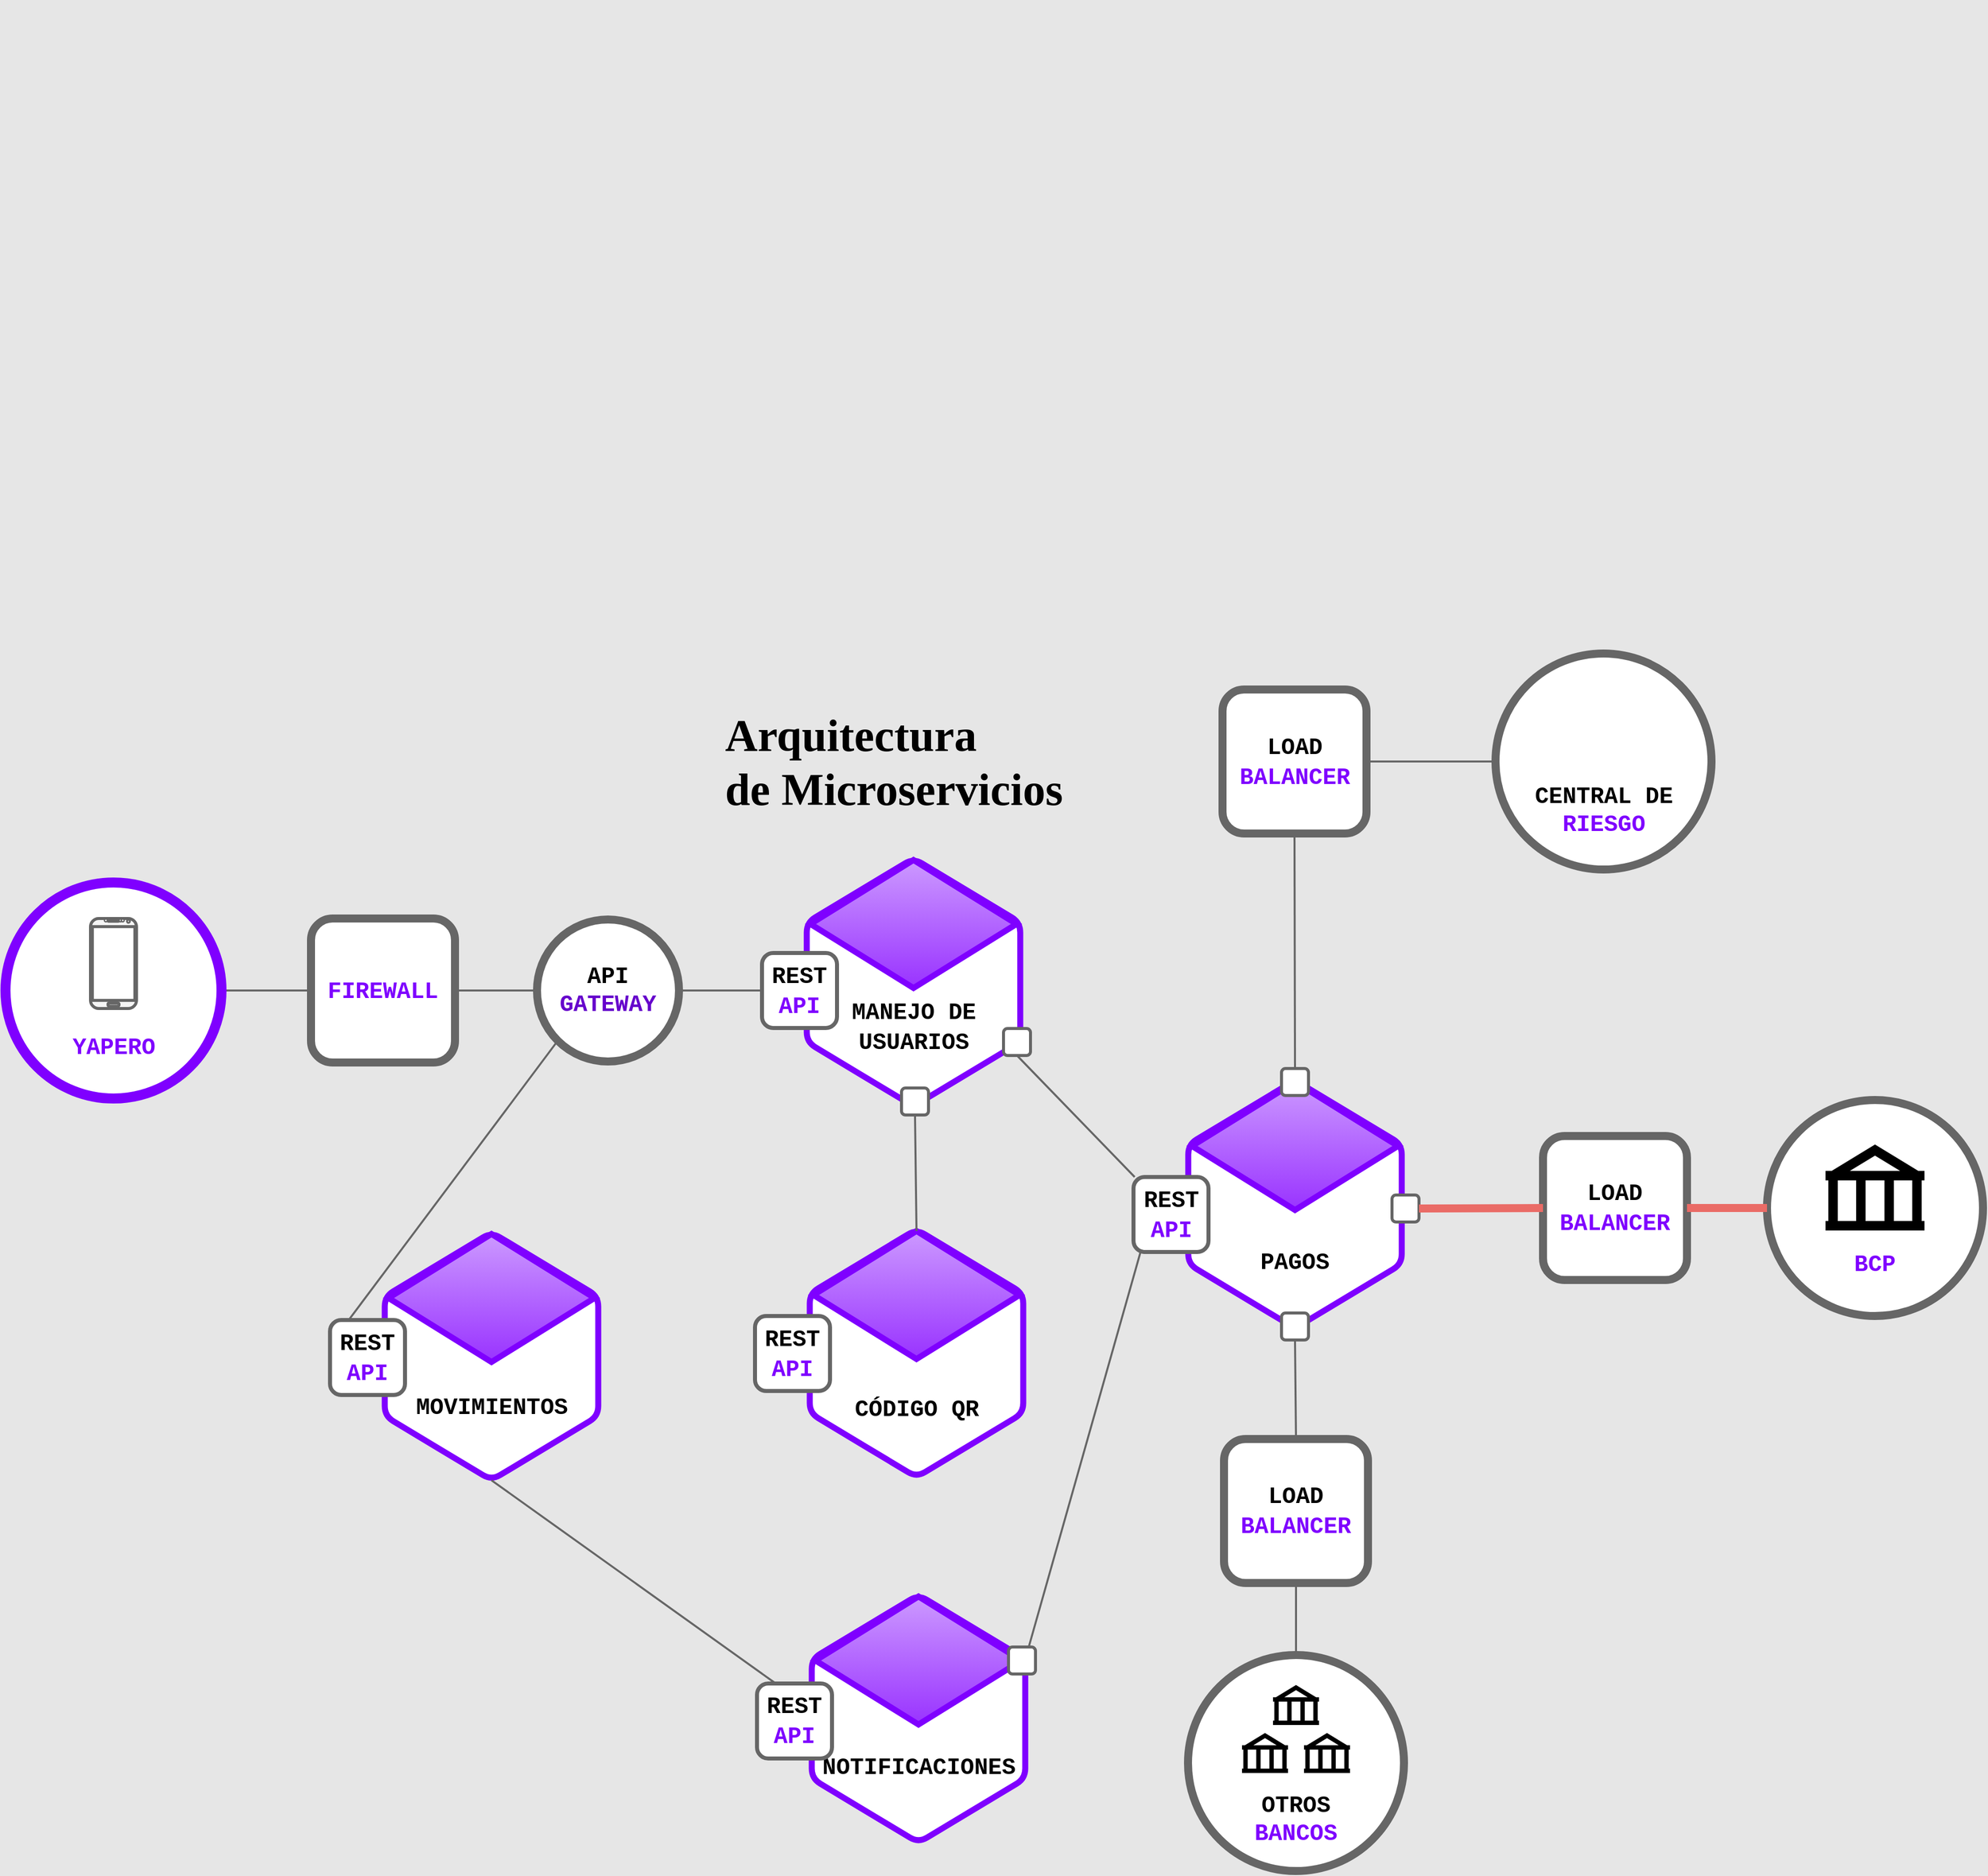 <mxfile version="10.6.5" type="device"><diagram id="Nj3CNMMHIcebj8UWDayU" name="Page-1"><mxGraphModel dx="6321" dy="3264" grid="0" gridSize="21" guides="1" tooltips="1" connect="1" arrows="1" fold="1" page="1" pageScale="1" pageWidth="1169" pageHeight="827" background="#E6E6E6" math="0" shadow="0"><root><mxCell id="0"/><mxCell id="1" parent="0"/><mxCell id="wJ2D3BiMwHx1_PjW4v0t-13" value="" style="group" parent="1" vertex="1" connectable="0"><mxGeometry x="-1428" y="-684.5" width="248" height="273" as="geometry"/></mxCell><mxCell id="wJ2D3BiMwHx1_PjW4v0t-14" value="" style="group" parent="wJ2D3BiMwHx1_PjW4v0t-13" vertex="1" connectable="0"><mxGeometry width="248" height="273" as="geometry"/></mxCell><mxCell id="wJ2D3BiMwHx1_PjW4v0t-46" value="&lt;div&gt;API&lt;/div&gt;&lt;div&gt;&lt;font color=&quot;#6600CC&quot;&gt;GATEWAY&lt;/font&gt;&lt;br&gt;&lt;/div&gt;" style="ellipse;whiteSpace=wrap;html=1;aspect=fixed;rounded=0;strokeWidth=8;fillColor=#FFFFFF;gradientColor=none;strokeColor=#666666;fontSize=23;fontFamily=Courier New;fontStyle=1" parent="1" vertex="1"><mxGeometry x="-1056" y="234.5" width="142" height="142" as="geometry"/></mxCell><mxCell id="wJ2D3BiMwHx1_PjW4v0t-47" value="&lt;div style=&quot;font-size: 23px&quot;&gt;&lt;b&gt;&lt;font style=&quot;font-size: 23px&quot; face=&quot;Courier New&quot;&gt;&lt;font color=&quot;#7F00FF&quot;&gt;FIREWALL&lt;/font&gt;&lt;br&gt;&lt;/font&gt;&lt;/b&gt;&lt;/div&gt;" style="whiteSpace=wrap;html=1;aspect=fixed;strokeColor=#666666;strokeWidth=8;fillColor=#ffffff;rounded=1;" parent="1" vertex="1"><mxGeometry x="-1282" y="233.5" width="144" height="144" as="geometry"/></mxCell><mxCell id="wJ2D3BiMwHx1_PjW4v0t-48" value="" style="endArrow=none;html=1;fontColor=#666666;strokeWidth=2;strokeColor=#666666;entryX=0;entryY=0.5;entryDx=0;entryDy=0;exitX=1;exitY=0.5;exitDx=0;exitDy=0;" parent="1" source="wJ2D3BiMwHx1_PjW4v0t-50" target="wJ2D3BiMwHx1_PjW4v0t-47" edge="1"><mxGeometry width="50" height="50" relative="1" as="geometry"><mxPoint x="-1119.81" y="323.643" as="sourcePoint"/><mxPoint x="-1030.286" y="323.643" as="targetPoint"/></mxGeometry></mxCell><mxCell id="wJ2D3BiMwHx1_PjW4v0t-49" value="" style="group" parent="1" vertex="1" connectable="0"><mxGeometry x="-1587.5" y="197.5" width="216" height="216" as="geometry"/></mxCell><mxCell id="wJ2D3BiMwHx1_PjW4v0t-50" value="" style="ellipse;whiteSpace=wrap;html=1;aspect=fixed;strokeWidth=10;fillColor=#ffffff;strokeColor=#7F00FF;" parent="wJ2D3BiMwHx1_PjW4v0t-49" vertex="1"><mxGeometry width="216" height="216" as="geometry"/></mxCell><mxCell id="wJ2D3BiMwHx1_PjW4v0t-51" value="" style="verticalLabelPosition=bottom;verticalAlign=top;html=1;shadow=0;dashed=0;strokeWidth=3;shape=mxgraph.android.phone2;fillColor=#f5f5f5;strokeColor=#666666;fontColor=#333333;" parent="wJ2D3BiMwHx1_PjW4v0t-49" vertex="1"><mxGeometry x="85" y="36" width="46" height="90" as="geometry"/></mxCell><mxCell id="wJ2D3BiMwHx1_PjW4v0t-52" value="&lt;font size=&quot;1&quot; face=&quot;Courier New&quot; color=&quot;#7F00FF&quot;&gt;&lt;b&gt;&lt;font style=&quot;font-size: 23px&quot;&gt;YAPERO&lt;/font&gt;&lt;/b&gt;&lt;/font&gt;" style="text;html=1;strokeColor=none;fillColor=none;align=center;verticalAlign=middle;whiteSpace=wrap;rounded=0;" parent="wJ2D3BiMwHx1_PjW4v0t-49" vertex="1"><mxGeometry x="52" y="144" width="112" height="43" as="geometry"/></mxCell><mxCell id="wJ2D3BiMwHx1_PjW4v0t-54" value="" style="endArrow=none;html=1;fontColor=#666666;strokeWidth=2;strokeColor=#666666;entryX=0;entryY=0.5;entryDx=0;entryDy=0;exitX=1;exitY=0.5;exitDx=0;exitDy=0;" parent="1" source="wJ2D3BiMwHx1_PjW4v0t-47" target="wJ2D3BiMwHx1_PjW4v0t-46" edge="1"><mxGeometry width="50" height="50" relative="1" as="geometry"><mxPoint x="-1022.529" y="460.324" as="sourcePoint"/><mxPoint x="-933.118" y="460.324" as="targetPoint"/></mxGeometry></mxCell><mxCell id="wJ2D3BiMwHx1_PjW4v0t-55" value="" style="endArrow=none;html=1;fontColor=#666666;strokeWidth=2;strokeColor=#666666;entryX=0;entryY=0.5;entryDx=0;entryDy=0;exitX=1;exitY=0.5;exitDx=0;exitDy=0;" parent="1" source="wJ2D3BiMwHx1_PjW4v0t-46" target="wJ2D3BiMwHx1_PjW4v0t-45" edge="1"><mxGeometry width="50" height="50" relative="1" as="geometry"><mxPoint x="-914.912" y="462.324" as="sourcePoint"/><mxPoint x="-1016" y="302.667" as="targetPoint"/></mxGeometry></mxCell><mxCell id="wJ2D3BiMwHx1_PjW4v0t-62" value="" style="group" parent="1" vertex="1" connectable="0"><mxGeometry x="-1314.5" y="-147" width="285.5" height="268.0" as="geometry"/></mxCell><mxCell id="wJ2D3BiMwHx1_PjW4v0t-63" value="" style="group" parent="wJ2D3BiMwHx1_PjW4v0t-62" vertex="1" connectable="0"><mxGeometry width="285.5" height="268.0" as="geometry"/></mxCell><mxCell id="wJ2D3BiMwHx1_PjW4v0t-68" value="" style="group" parent="1" vertex="1" connectable="0"><mxGeometry x="-831" y="136" width="275.5" height="294" as="geometry"/></mxCell><mxCell id="wJ2D3BiMwHx1_PjW4v0t-27" value="" style="shape=hexagon;perimeter=hexagonPerimeter2;whiteSpace=wrap;html=1;strokeWidth=6;fillColor=#ffffff;strokeColor=#7F00FF;size=0.259;rotation=-90;rounded=1;" parent="wJ2D3BiMwHx1_PjW4v0t-68" vertex="1"><mxGeometry x="27.5" y="54.508" width="248.0" height="213.492" as="geometry"/></mxCell><mxCell id="wJ2D3BiMwHx1_PjW4v0t-28" value="" style="shape=hexagon;perimeter=hexagonPerimeter2;whiteSpace=wrap;html=1;strokeWidth=6;fillColor=#9933FF;strokeColor=#7F00FF;size=0.5;rotation=-90;rounded=0;gradientColor=#CC99FF;gradientDirection=east;" parent="wJ2D3BiMwHx1_PjW4v0t-68" vertex="1"><mxGeometry x="87.5" width="128" height="206" as="geometry"/></mxCell><mxCell id="wJ2D3BiMwHx1_PjW4v0t-30" value="&lt;font style=&quot;font-size: 23px&quot;&gt;&lt;b style=&quot;font-size: 23px&quot;&gt;&lt;font style=&quot;font-size: 23px&quot; face=&quot;Courier New&quot;&gt;MANEJO DE USUARIOS&lt;br&gt;&lt;/font&gt;&lt;/b&gt;&lt;/font&gt;" style="text;html=1;strokeColor=none;fillColor=none;align=center;verticalAlign=middle;whiteSpace=wrap;rounded=0;spacing=0;fontSize=23;" parent="wJ2D3BiMwHx1_PjW4v0t-68" vertex="1"><mxGeometry x="80.5" y="176" width="142" height="60" as="geometry"/></mxCell><mxCell id="wJ2D3BiMwHx1_PjW4v0t-32" value="" style="shape=image;html=1;verticalAlign=top;verticalLabelPosition=bottom;labelBackgroundColor=#ffffff;imageAspect=0;aspect=fixed;image=https://cdn2.iconfinder.com/data/icons/ios-7-icons/50/user_male2-128.png;rounded=1;strokeColor=#666666;strokeWidth=3;fillColor=none;" parent="wJ2D3BiMwHx1_PjW4v0t-68" vertex="1"><mxGeometry x="114.5" y="66" width="74" height="74" as="geometry"/></mxCell><mxCell id="wJ2D3BiMwHx1_PjW4v0t-45" value="&lt;div style=&quot;font-size: 23px&quot;&gt;&lt;b&gt;&lt;font style=&quot;font-size: 23px&quot; face=&quot;Courier New&quot;&gt;REST&lt;/font&gt;&lt;/b&gt;&lt;/div&gt;&lt;div style=&quot;font-size: 23px&quot;&gt;&lt;b&gt;&lt;font style=&quot;font-size: 23px&quot; face=&quot;Courier New&quot;&gt;&lt;font color=&quot;#7F00FF&quot;&gt;API&lt;/font&gt;&lt;br&gt;&lt;/font&gt;&lt;/b&gt;&lt;/div&gt;" style="whiteSpace=wrap;html=1;aspect=fixed;strokeColor=#666666;strokeWidth=4;fillColor=#ffffff;rounded=1;" parent="wJ2D3BiMwHx1_PjW4v0t-68" vertex="1"><mxGeometry y="132" width="75" height="75" as="geometry"/></mxCell><mxCell id="wJ2D3BiMwHx1_PjW4v0t-75" value="" style="whiteSpace=wrap;html=1;aspect=fixed;strokeColor=#666666;strokeWidth=3;fillColor=#ffffff;rounded=1;" parent="wJ2D3BiMwHx1_PjW4v0t-68" vertex="1"><mxGeometry x="139.5" y="267" width="27" height="27" as="geometry"/></mxCell><mxCell id="wJ2D3BiMwHx1_PjW4v0t-78" value="" style="whiteSpace=wrap;html=1;aspect=fixed;strokeColor=#666666;strokeWidth=3;fillColor=#ffffff;rounded=1;" parent="wJ2D3BiMwHx1_PjW4v0t-68" vertex="1"><mxGeometry x="241.5" y="207.5" width="27" height="27" as="geometry"/></mxCell><mxCell id="wJ2D3BiMwHx1_PjW4v0t-69" value="" style="group" parent="1" vertex="1" connectable="0"><mxGeometry x="-459.5" y="358" width="285.5" height="268.0" as="geometry"/></mxCell><mxCell id="wJ2D3BiMwHx1_PjW4v0t-15" value="" style="shape=hexagon;perimeter=hexagonPerimeter2;whiteSpace=wrap;html=1;strokeWidth=6;fillColor=#ffffff;strokeColor=#7F00FF;size=0.259;rotation=-90;rounded=1;" parent="wJ2D3BiMwHx1_PjW4v0t-69" vertex="1"><mxGeometry x="37.5" y="54.508" width="248.0" height="213.492" as="geometry"/></mxCell><mxCell id="wJ2D3BiMwHx1_PjW4v0t-16" value="" style="shape=hexagon;perimeter=hexagonPerimeter2;whiteSpace=wrap;html=1;strokeWidth=6;fillColor=#9933FF;strokeColor=#7F00FF;size=0.5;rotation=-90;rounded=0;gradientColor=#CC99FF;gradientDirection=east;" parent="wJ2D3BiMwHx1_PjW4v0t-69" vertex="1"><mxGeometry x="97.5" width="128" height="206" as="geometry"/></mxCell><mxCell id="wJ2D3BiMwHx1_PjW4v0t-18" value="&lt;font style=&quot;font-size: 23px&quot;&gt;&lt;b style=&quot;font-size: 23px&quot;&gt;&lt;font style=&quot;font-size: 23px&quot; face=&quot;Courier New&quot;&gt;PAGOS&lt;/font&gt;&lt;/b&gt;&lt;/font&gt;" style="text;html=1;strokeColor=none;fillColor=none;align=center;verticalAlign=middle;whiteSpace=wrap;rounded=0;spacing=0;fontSize=23;" parent="wJ2D3BiMwHx1_PjW4v0t-69" vertex="1"><mxGeometry x="90.5" y="206" width="142" height="25" as="geometry"/></mxCell><mxCell id="wJ2D3BiMwHx1_PjW4v0t-31" value="" style="shape=image;html=1;verticalAlign=top;verticalLabelPosition=bottom;labelBackgroundColor=#ffffff;imageAspect=0;aspect=fixed;image=https://cdn3.iconfinder.com/data/icons/google-material-design-icons/48/ic_payment_48px-128.png;rounded=1;dashed=1;strokeColor=#666666;strokeWidth=3;fillColor=none;" parent="wJ2D3BiMwHx1_PjW4v0t-69" vertex="1"><mxGeometry x="121.5" y="68" width="80" height="80" as="geometry"/></mxCell><mxCell id="wJ2D3BiMwHx1_PjW4v0t-56" value="&lt;div style=&quot;font-size: 23px&quot;&gt;&lt;b&gt;&lt;font style=&quot;font-size: 23px&quot; face=&quot;Courier New&quot;&gt;REST&lt;/font&gt;&lt;/b&gt;&lt;/div&gt;&lt;div style=&quot;font-size: 23px&quot;&gt;&lt;b&gt;&lt;font style=&quot;font-size: 23px&quot; face=&quot;Courier New&quot;&gt;&lt;font color=&quot;#7F00FF&quot;&gt;API&lt;/font&gt;&lt;br&gt;&lt;/font&gt;&lt;/b&gt;&lt;/div&gt;" style="whiteSpace=wrap;html=1;aspect=fixed;strokeColor=#666666;strokeWidth=4;fillColor=#ffffff;rounded=1;" parent="wJ2D3BiMwHx1_PjW4v0t-69" vertex="1"><mxGeometry y="134" width="75" height="75" as="geometry"/></mxCell><mxCell id="k_uojnTbDPpymaAJYwWn-31" value="" style="whiteSpace=wrap;html=1;aspect=fixed;strokeColor=#666666;strokeWidth=3;fillColor=#ffffff;rounded=1;" vertex="1" parent="wJ2D3BiMwHx1_PjW4v0t-69"><mxGeometry x="148" y="25.5" width="27" height="27" as="geometry"/></mxCell><mxCell id="k_uojnTbDPpymaAJYwWn-33" value="" style="whiteSpace=wrap;html=1;aspect=fixed;strokeColor=#666666;strokeWidth=3;fillColor=#ffffff;rounded=1;" vertex="1" parent="wJ2D3BiMwHx1_PjW4v0t-69"><mxGeometry x="258.5" y="152" width="27" height="27" as="geometry"/></mxCell><mxCell id="wJ2D3BiMwHx1_PjW4v0t-70" value="" style="group" parent="1" vertex="1" connectable="0"><mxGeometry x="-836" y="507" width="285.5" height="268.0" as="geometry"/></mxCell><mxCell id="wJ2D3BiMwHx1_PjW4v0t-9" value="" style="shape=hexagon;perimeter=hexagonPerimeter2;whiteSpace=wrap;html=1;strokeWidth=6;fillColor=#ffffff;strokeColor=#7F00FF;size=0.259;rotation=-90;rounded=1;" parent="wJ2D3BiMwHx1_PjW4v0t-70" vertex="1"><mxGeometry x="35.5" y="54.508" width="248.0" height="213.492" as="geometry"/></mxCell><mxCell id="wJ2D3BiMwHx1_PjW4v0t-10" value="" style="shape=hexagon;perimeter=hexagonPerimeter2;whiteSpace=wrap;html=1;strokeWidth=6;fillColor=#9933FF;strokeColor=#7F00FF;size=0.5;rotation=-90;rounded=0;gradientColor=#CC99FF;gradientDirection=east;" parent="wJ2D3BiMwHx1_PjW4v0t-70" vertex="1"><mxGeometry x="95.5" width="128" height="206" as="geometry"/></mxCell><mxCell id="wJ2D3BiMwHx1_PjW4v0t-12" value="&lt;font style=&quot;font-size: 23px&quot;&gt;&lt;b style=&quot;font-size: 23px&quot;&gt;&lt;font style=&quot;font-size: 23px&quot; face=&quot;Courier New&quot;&gt;CÓDIGO QR&lt;br&gt;&lt;/font&gt;&lt;/b&gt;&lt;/font&gt;" style="text;html=1;strokeColor=none;fillColor=none;align=center;verticalAlign=middle;whiteSpace=wrap;rounded=0;spacing=0;fontSize=23;" parent="wJ2D3BiMwHx1_PjW4v0t-70" vertex="1"><mxGeometry x="88.5" y="203.5" width="142" height="26" as="geometry"/></mxCell><mxCell id="wJ2D3BiMwHx1_PjW4v0t-34" value="" style="shape=image;html=1;verticalAlign=top;verticalLabelPosition=bottom;labelBackgroundColor=#ffffff;imageAspect=0;aspect=fixed;image=https://cdn1.iconfinder.com/data/icons/ios-11-glyphs/30/qr_code-128.png;rounded=1;strokeColor=#666666;strokeWidth=3;fillColor=none;" parent="wJ2D3BiMwHx1_PjW4v0t-70" vertex="1"><mxGeometry x="125" y="66.5" width="73" height="73" as="geometry"/></mxCell><mxCell id="wJ2D3BiMwHx1_PjW4v0t-61" value="&lt;div style=&quot;font-size: 23px&quot;&gt;&lt;b&gt;&lt;font style=&quot;font-size: 23px&quot; face=&quot;Courier New&quot;&gt;REST&lt;/font&gt;&lt;/b&gt;&lt;/div&gt;&lt;div style=&quot;font-size: 23px&quot;&gt;&lt;b&gt;&lt;font style=&quot;font-size: 23px&quot; face=&quot;Courier New&quot;&gt;&lt;font color=&quot;#7F00FF&quot;&gt;API&lt;/font&gt;&lt;br&gt;&lt;/font&gt;&lt;/b&gt;&lt;/div&gt;" style="whiteSpace=wrap;html=1;aspect=fixed;strokeColor=#666666;strokeWidth=4;fillColor=#ffffff;rounded=1;" parent="wJ2D3BiMwHx1_PjW4v0t-70" vertex="1"><mxGeometry x="-2" y="124" width="75" height="75" as="geometry"/></mxCell><mxCell id="wJ2D3BiMwHx1_PjW4v0t-71" value="" style="group" parent="1" vertex="1" connectable="0"><mxGeometry x="-1263" y="510" width="285.5" height="268.0" as="geometry"/></mxCell><mxCell id="wJ2D3BiMwHx1_PjW4v0t-21" value="" style="shape=hexagon;perimeter=hexagonPerimeter2;whiteSpace=wrap;html=1;strokeWidth=6;fillColor=#ffffff;strokeColor=#7F00FF;size=0.259;rotation=-90;rounded=1;" parent="wJ2D3BiMwHx1_PjW4v0t-71" vertex="1"><mxGeometry x="37.5" y="54.508" width="248.0" height="213.492" as="geometry"/></mxCell><mxCell id="wJ2D3BiMwHx1_PjW4v0t-22" value="" style="shape=hexagon;perimeter=hexagonPerimeter2;whiteSpace=wrap;html=1;strokeWidth=6;fillColor=#9933FF;strokeColor=#7F00FF;size=0.5;rotation=-90;rounded=0;gradientColor=#CC99FF;gradientDirection=east;" parent="wJ2D3BiMwHx1_PjW4v0t-71" vertex="1"><mxGeometry x="97.5" width="128" height="206" as="geometry"/></mxCell><mxCell id="wJ2D3BiMwHx1_PjW4v0t-24" value="&lt;font style=&quot;font-size: 23px&quot;&gt;&lt;b style=&quot;font-size: 23px&quot;&gt;&lt;font style=&quot;font-size: 23px&quot; face=&quot;Courier New&quot;&gt;MOVIMIENTOS&lt;/font&gt;&lt;/b&gt;&lt;/font&gt;" style="text;html=1;strokeColor=none;fillColor=none;align=center;verticalAlign=middle;whiteSpace=wrap;rounded=0;spacing=0;fontSize=23;" parent="wJ2D3BiMwHx1_PjW4v0t-71" vertex="1"><mxGeometry x="90.5" y="182" width="142" height="60" as="geometry"/></mxCell><mxCell id="wJ2D3BiMwHx1_PjW4v0t-33" value="" style="shape=image;html=1;verticalAlign=top;verticalLabelPosition=bottom;labelBackgroundColor=#ffffff;imageAspect=0;aspect=fixed;image=https://cdn0.iconfinder.com/data/icons/feather/96/paper-128.png;rounded=1;strokeColor=#7F00FF;strokeWidth=3;fillColor=none;" parent="wJ2D3BiMwHx1_PjW4v0t-71" vertex="1"><mxGeometry x="129.5" y="71" width="64" height="64" as="geometry"/></mxCell><mxCell id="wJ2D3BiMwHx1_PjW4v0t-60" value="&lt;div style=&quot;font-size: 23px&quot;&gt;&lt;b&gt;&lt;font style=&quot;font-size: 23px&quot; face=&quot;Courier New&quot;&gt;REST&lt;/font&gt;&lt;/b&gt;&lt;/div&gt;&lt;div style=&quot;font-size: 23px&quot;&gt;&lt;b&gt;&lt;font style=&quot;font-size: 23px&quot; face=&quot;Courier New&quot;&gt;&lt;font color=&quot;#7F00FF&quot;&gt;API&lt;/font&gt;&lt;br&gt;&lt;/font&gt;&lt;/b&gt;&lt;/div&gt;" style="whiteSpace=wrap;html=1;aspect=fixed;strokeColor=#666666;strokeWidth=4;fillColor=#ffffff;rounded=1;" parent="wJ2D3BiMwHx1_PjW4v0t-71" vertex="1"><mxGeometry y="125" width="75" height="75" as="geometry"/></mxCell><mxCell id="wJ2D3BiMwHx1_PjW4v0t-72" value="" style="group" parent="1" vertex="1" connectable="0"><mxGeometry x="-836" y="872.5" width="285.5" height="268.0" as="geometry"/></mxCell><mxCell id="wJ2D3BiMwHx1_PjW4v0t-1" value="" style="shape=hexagon;perimeter=hexagonPerimeter2;whiteSpace=wrap;html=1;strokeWidth=6;fillColor=#ffffff;strokeColor=#7F00FF;size=0.259;rotation=-90;rounded=1;" parent="wJ2D3BiMwHx1_PjW4v0t-72" vertex="1"><mxGeometry x="37.5" y="54.508" width="248.0" height="213.492" as="geometry"/></mxCell><mxCell id="wJ2D3BiMwHx1_PjW4v0t-2" value="" style="shape=hexagon;perimeter=hexagonPerimeter2;whiteSpace=wrap;html=1;strokeWidth=6;fillColor=#9933FF;strokeColor=#7F00FF;size=0.5;rotation=-90;rounded=0;gradientColor=#CC99FF;gradientDirection=east;" parent="wJ2D3BiMwHx1_PjW4v0t-72" vertex="1"><mxGeometry x="97.5" width="128" height="206" as="geometry"/></mxCell><mxCell id="wJ2D3BiMwHx1_PjW4v0t-5" value="" style="shape=image;html=1;verticalAlign=top;verticalLabelPosition=bottom;labelBackgroundColor=#ffffff;imageAspect=0;aspect=fixed;image=https://cdn0.iconfinder.com/data/icons/heroicons-ui/24/icon-notification-128.png;rounded=1;dashed=1;strokeColor=#ffffff;strokeWidth=3;fillColor=none;imageBorder=none;" parent="wJ2D3BiMwHx1_PjW4v0t-72" vertex="1"><mxGeometry x="123.032" y="64.281" width="77.08" height="77.08" as="geometry"/></mxCell><mxCell id="wJ2D3BiMwHx1_PjW4v0t-3" value="&lt;font style=&quot;font-size: 23px&quot;&gt;&lt;b style=&quot;font-size: 23px&quot;&gt;&lt;font style=&quot;font-size: 23px&quot; face=&quot;Courier New&quot;&gt;NOTIFICACIONES&lt;/font&gt;&lt;/b&gt;&lt;/font&gt;" style="text;html=1;strokeColor=none;fillColor=none;align=center;verticalAlign=middle;whiteSpace=wrap;rounded=0;spacing=0;fontSize=23;" parent="wJ2D3BiMwHx1_PjW4v0t-72" vertex="1"><mxGeometry x="90.5" y="194.5" width="142" height="30" as="geometry"/></mxCell><mxCell id="wJ2D3BiMwHx1_PjW4v0t-59" value="&lt;div style=&quot;font-size: 23px&quot;&gt;&lt;b&gt;&lt;font style=&quot;font-size: 23px&quot; face=&quot;Courier New&quot;&gt;REST&lt;/font&gt;&lt;/b&gt;&lt;/div&gt;&lt;div style=&quot;font-size: 23px&quot;&gt;&lt;b&gt;&lt;font style=&quot;font-size: 23px&quot; face=&quot;Courier New&quot;&gt;&lt;font color=&quot;#7F00FF&quot;&gt;API&lt;/font&gt;&lt;br&gt;&lt;/font&gt;&lt;/b&gt;&lt;/div&gt;" style="whiteSpace=wrap;html=1;aspect=fixed;strokeColor=#666666;strokeWidth=4;fillColor=#ffffff;rounded=1;" parent="wJ2D3BiMwHx1_PjW4v0t-72" vertex="1"><mxGeometry y="126" width="75" height="75" as="geometry"/></mxCell><mxCell id="wJ2D3BiMwHx1_PjW4v0t-81" value="" style="whiteSpace=wrap;html=1;aspect=fixed;strokeColor=#666666;strokeWidth=3;fillColor=#ffffff;rounded=1;" parent="wJ2D3BiMwHx1_PjW4v0t-72" vertex="1"><mxGeometry x="251.5" y="89.5" width="27" height="27" as="geometry"/></mxCell><mxCell id="wJ2D3BiMwHx1_PjW4v0t-76" value="" style="endArrow=none;html=1;fontColor=#666666;strokeWidth=2;strokeColor=#666666;entryX=1;entryY=0.5;entryDx=0;entryDy=0;exitX=0.5;exitY=1;exitDx=0;exitDy=0;" parent="1" source="wJ2D3BiMwHx1_PjW4v0t-75" target="wJ2D3BiMwHx1_PjW4v0t-10" edge="1"><mxGeometry width="50" height="50" relative="1" as="geometry"><mxPoint x="-760" y="505.5" as="sourcePoint"/><mxPoint x="-678" y="505.5" as="targetPoint"/></mxGeometry></mxCell><mxCell id="wJ2D3BiMwHx1_PjW4v0t-77" value="" style="endArrow=none;html=1;fontColor=#666666;strokeWidth=2;strokeColor=#666666;entryX=0.25;entryY=0;entryDx=0;entryDy=0;exitX=0;exitY=1;exitDx=0;exitDy=0;" parent="1" source="wJ2D3BiMwHx1_PjW4v0t-46" target="wJ2D3BiMwHx1_PjW4v0t-60" edge="1"><mxGeometry width="50" height="50" relative="1" as="geometry"><mxPoint x="-893" y="327" as="sourcePoint"/><mxPoint x="-810" y="327" as="targetPoint"/></mxGeometry></mxCell><mxCell id="wJ2D3BiMwHx1_PjW4v0t-79" value="" style="endArrow=none;html=1;fontColor=#666666;strokeWidth=2;strokeColor=#666666;exitX=0.5;exitY=1;exitDx=0;exitDy=0;" parent="1" source="wJ2D3BiMwHx1_PjW4v0t-78" target="wJ2D3BiMwHx1_PjW4v0t-56" edge="1"><mxGeometry width="50" height="50" relative="1" as="geometry"><mxPoint x="-658" y="446" as="sourcePoint"/><mxPoint x="-574.857" y="486.5" as="targetPoint"/></mxGeometry></mxCell><mxCell id="wJ2D3BiMwHx1_PjW4v0t-82" value="" style="endArrow=none;html=1;fontColor=#666666;strokeWidth=2;strokeColor=#666666;entryX=0.092;entryY=1.006;entryDx=0;entryDy=0;exitX=0.75;exitY=0;exitDx=0;exitDy=0;entryPerimeter=0;" parent="1" source="wJ2D3BiMwHx1_PjW4v0t-81" target="wJ2D3BiMwHx1_PjW4v0t-56" edge="1"><mxGeometry width="50" height="50" relative="1" as="geometry"><mxPoint x="-583.5" y="962" as="sourcePoint"/><mxPoint x="-500.357" y="1002.5" as="targetPoint"/></mxGeometry></mxCell><mxCell id="wJ2D3BiMwHx1_PjW4v0t-83" value="" style="endArrow=none;html=1;fontColor=#666666;strokeWidth=2;strokeColor=#666666;entryX=0;entryY=0.5;entryDx=0;entryDy=0;exitX=0.25;exitY=0;exitDx=0;exitDy=0;" parent="1" source="wJ2D3BiMwHx1_PjW4v0t-59" target="wJ2D3BiMwHx1_PjW4v0t-21" edge="1"><mxGeometry width="50" height="50" relative="1" as="geometry"><mxPoint x="-480.143" y="907" as="sourcePoint"/><mxPoint x="-479.357" y="1023.5" as="targetPoint"/></mxGeometry></mxCell><mxCell id="k_uojnTbDPpymaAJYwWn-7" value="&lt;div style=&quot;font-size: 23px&quot;&gt;&lt;b&gt;&lt;font style=&quot;font-size: 23px&quot; face=&quot;Courier New&quot;&gt;LOAD&lt;/font&gt;&lt;/b&gt;&lt;/div&gt;&lt;div style=&quot;font-size: 23px&quot;&gt;&lt;b&gt;&lt;font style=&quot;font-size: 23px&quot; face=&quot;Courier New&quot;&gt;&lt;font color=&quot;#7F00FF&quot;&gt;BALANCER&lt;/font&gt;&lt;br&gt;&lt;/font&gt;&lt;/b&gt;&lt;/div&gt;" style="whiteSpace=wrap;html=1;aspect=fixed;strokeColor=#666666;strokeWidth=8;fillColor=#ffffff;rounded=1;" vertex="1" parent="1"><mxGeometry x="-370.5" y="4.5" width="144" height="144" as="geometry"/></mxCell><mxCell id="k_uojnTbDPpymaAJYwWn-8" value="" style="group" vertex="1" connectable="0" parent="1"><mxGeometry x="-97.5" y="-31.5" width="216" height="216" as="geometry"/></mxCell><mxCell id="k_uojnTbDPpymaAJYwWn-9" value="" style="ellipse;whiteSpace=wrap;html=1;aspect=fixed;strokeWidth=8;fillColor=#ffffff;strokeColor=#666666;" vertex="1" parent="k_uojnTbDPpymaAJYwWn-8"><mxGeometry width="216" height="216" as="geometry"/></mxCell><mxCell id="k_uojnTbDPpymaAJYwWn-10" value="&lt;br&gt;&lt;div align=&quot;center&quot;&gt;&lt;font size=&quot;1&quot; face=&quot;Courier New&quot;&gt;&lt;b&gt;&lt;font style=&quot;font-size: 23px&quot;&gt;CENTRAL DE &lt;font color=&quot;#7F00FF&quot;&gt;RIESGO&lt;/font&gt;&lt;/font&gt;&lt;/b&gt;&lt;/font&gt;&lt;br&gt;&lt;/div&gt;" style="text;html=1;strokeColor=none;fillColor=none;align=center;verticalAlign=middle;whiteSpace=wrap;rounded=0;" vertex="1" parent="k_uojnTbDPpymaAJYwWn-8"><mxGeometry x="35" y="128.5" width="146" height="43" as="geometry"/></mxCell><mxCell id="k_uojnTbDPpymaAJYwWn-11" value="" style="shape=image;html=1;verticalAlign=top;verticalLabelPosition=bottom;labelBackgroundColor=#ffffff;imageAspect=0;aspect=fixed;image=https://cdn0.iconfinder.com/data/icons/typicons-2/24/warning-outline-128.png;rounded=1;dashed=1;strokeColor=#666666;strokeWidth=3;fillColor=none;" vertex="1" parent="k_uojnTbDPpymaAJYwWn-8"><mxGeometry x="47.5" y="4.5" width="121" height="121" as="geometry"/></mxCell><mxCell id="k_uojnTbDPpymaAJYwWn-12" value="" style="endArrow=none;html=1;fontColor=#666666;strokeWidth=2;strokeColor=#666666;exitX=0;exitY=0.5;exitDx=0;exitDy=0;entryX=1;entryY=0.5;entryDx=0;entryDy=0;" edge="1" parent="1" source="k_uojnTbDPpymaAJYwWn-9" target="k_uojnTbDPpymaAJYwWn-7"><mxGeometry width="50" height="50" relative="1" as="geometry"><mxPoint x="-361.5" y="161.333" as="sourcePoint"/><mxPoint x="-469.754" y="214.98" as="targetPoint"/></mxGeometry></mxCell><mxCell id="k_uojnTbDPpymaAJYwWn-18" value="&lt;div style=&quot;font-size: 23px&quot;&gt;&lt;b&gt;&lt;font style=&quot;font-size: 23px&quot; face=&quot;Courier New&quot;&gt;LOAD&lt;/font&gt;&lt;/b&gt;&lt;/div&gt;&lt;div style=&quot;font-size: 23px&quot;&gt;&lt;b&gt;&lt;font style=&quot;font-size: 23px&quot; face=&quot;Courier New&quot;&gt;&lt;font color=&quot;#7F00FF&quot;&gt;BALANCER&lt;/font&gt;&lt;br&gt;&lt;/font&gt;&lt;/b&gt;&lt;/div&gt;" style="whiteSpace=wrap;html=1;aspect=fixed;strokeColor=#666666;strokeWidth=8;fillColor=#ffffff;rounded=1;" vertex="1" parent="1"><mxGeometry x="-50" y="451" width="144" height="144" as="geometry"/></mxCell><mxCell id="k_uojnTbDPpymaAJYwWn-19" value="" style="ellipse;whiteSpace=wrap;html=1;aspect=fixed;strokeWidth=8;fillColor=#ffffff;strokeColor=#666666;" vertex="1" parent="1"><mxGeometry x="174" y="415" width="216" height="216" as="geometry"/></mxCell><mxCell id="k_uojnTbDPpymaAJYwWn-20" value="&lt;font color=&quot;#7F00FF&quot;&gt;&lt;br&gt;&lt;font size=&quot;1&quot; face=&quot;Courier New&quot;&gt;&lt;b&gt;&lt;font style=&quot;font-size: 23px&quot;&gt;BCP&lt;/font&gt;&lt;/b&gt;&lt;/font&gt;&lt;/font&gt;" style="text;html=1;strokeColor=none;fillColor=none;align=center;verticalAlign=middle;whiteSpace=wrap;rounded=0;" vertex="1" parent="1"><mxGeometry x="226" y="551" width="112" height="43" as="geometry"/></mxCell><mxCell id="k_uojnTbDPpymaAJYwWn-21" value="" style="shape=mxgraph.signs.travel.bank;html=1;fillColor=#000000;strokeColor=none;verticalLabelPosition=bottom;verticalAlign=top;align=center;rounded=1;dashed=1;" vertex="1" parent="1"><mxGeometry x="232.5" y="459.5" width="99" height="86" as="geometry"/></mxCell><mxCell id="k_uojnTbDPpymaAJYwWn-22" value="" style="endArrow=none;html=1;fontColor=#666666;strokeWidth=8;strokeColor=#EA6B66;exitX=0;exitY=0.5;exitDx=0;exitDy=0;entryX=1;entryY=0.5;entryDx=0;entryDy=0;" edge="1" parent="1" source="k_uojnTbDPpymaAJYwWn-19" target="k_uojnTbDPpymaAJYwWn-18"><mxGeometry width="50" height="50" relative="1" as="geometry"><mxPoint x="-27" y="473" as="sourcePoint"/><mxPoint x="-134" y="433" as="targetPoint"/></mxGeometry></mxCell><mxCell id="k_uojnTbDPpymaAJYwWn-23" value="&lt;div style=&quot;font-size: 23px&quot;&gt;&lt;b&gt;&lt;font style=&quot;font-size: 23px&quot; face=&quot;Courier New&quot;&gt;LOAD&lt;/font&gt;&lt;/b&gt;&lt;/div&gt;&lt;div style=&quot;font-size: 23px&quot;&gt;&lt;b&gt;&lt;font style=&quot;font-size: 23px&quot; face=&quot;Courier New&quot;&gt;&lt;font color=&quot;#7F00FF&quot;&gt;BALANCER&lt;/font&gt;&lt;br&gt;&lt;/font&gt;&lt;/b&gt;&lt;/div&gt;" style="whiteSpace=wrap;html=1;aspect=fixed;strokeColor=#666666;strokeWidth=8;fillColor=#ffffff;rounded=1;" vertex="1" parent="1"><mxGeometry x="-369" y="754" width="144" height="144" as="geometry"/></mxCell><mxCell id="k_uojnTbDPpymaAJYwWn-24" value="" style="group" vertex="1" connectable="0" parent="1"><mxGeometry x="-405" y="970" width="216" height="216" as="geometry"/></mxCell><mxCell id="k_uojnTbDPpymaAJYwWn-25" value="" style="ellipse;whiteSpace=wrap;html=1;aspect=fixed;strokeWidth=8;fillColor=#ffffff;strokeColor=#666666;" vertex="1" parent="k_uojnTbDPpymaAJYwWn-24"><mxGeometry width="216" height="216" as="geometry"/></mxCell><mxCell id="k_uojnTbDPpymaAJYwWn-26" value="&lt;br&gt;&lt;font size=&quot;1&quot; face=&quot;Courier New&quot;&gt;&lt;b&gt;&lt;font style=&quot;font-size: 23px&quot;&gt;OTROS&lt;br&gt;&lt;font color=&quot;#7F00FF&quot;&gt;BANCOS&lt;/font&gt;&lt;br&gt;&lt;/font&gt;&lt;/b&gt;&lt;/font&gt;" style="text;html=1;strokeColor=none;fillColor=none;align=center;verticalAlign=middle;whiteSpace=wrap;rounded=0;" vertex="1" parent="k_uojnTbDPpymaAJYwWn-24"><mxGeometry x="52" y="136" width="112" height="43" as="geometry"/></mxCell><mxCell id="k_uojnTbDPpymaAJYwWn-27" value="" style="shape=mxgraph.signs.travel.bank;html=1;fillColor=#000000;strokeColor=none;verticalLabelPosition=bottom;verticalAlign=top;align=center;rounded=1;dashed=1;" vertex="1" parent="k_uojnTbDPpymaAJYwWn-24"><mxGeometry x="54" y="78" width="46" height="40" as="geometry"/></mxCell><mxCell id="k_uojnTbDPpymaAJYwWn-28" value="" style="shape=mxgraph.signs.travel.bank;html=1;fillColor=#000000;strokeColor=none;verticalLabelPosition=bottom;verticalAlign=top;align=center;rounded=1;dashed=1;" vertex="1" parent="k_uojnTbDPpymaAJYwWn-24"><mxGeometry x="116" y="78" width="46" height="40" as="geometry"/></mxCell><mxCell id="k_uojnTbDPpymaAJYwWn-29" value="" style="shape=mxgraph.signs.travel.bank;html=1;fillColor=#000000;strokeColor=none;verticalLabelPosition=bottom;verticalAlign=top;align=center;rounded=1;dashed=1;" vertex="1" parent="k_uojnTbDPpymaAJYwWn-24"><mxGeometry x="85" y="30" width="46" height="40" as="geometry"/></mxCell><mxCell id="k_uojnTbDPpymaAJYwWn-30" value="" style="endArrow=none;html=1;fontColor=#666666;strokeWidth=2;strokeColor=#666666;exitX=0.5;exitY=0;exitDx=0;exitDy=0;entryX=0.5;entryY=1;entryDx=0;entryDy=0;" edge="1" parent="1" source="k_uojnTbDPpymaAJYwWn-25" target="k_uojnTbDPpymaAJYwWn-23"><mxGeometry width="50" height="50" relative="1" as="geometry"><mxPoint x="-279.071" y="771.857" as="sourcePoint"/><mxPoint x="-287.071" y="679.286" as="targetPoint"/></mxGeometry></mxCell><mxCell id="k_uojnTbDPpymaAJYwWn-32" value="" style="whiteSpace=wrap;html=1;aspect=fixed;strokeColor=#666666;strokeWidth=3;fillColor=#ffffff;rounded=1;" vertex="1" parent="1"><mxGeometry x="-311.5" y="628" width="27" height="27" as="geometry"/></mxCell><mxCell id="k_uojnTbDPpymaAJYwWn-34" value="" style="endArrow=none;html=1;fontColor=#666666;strokeWidth=2;strokeColor=#666666;exitX=0.5;exitY=1;exitDx=0;exitDy=0;entryX=0.5;entryY=0;entryDx=0;entryDy=0;" edge="1" parent="1" source="k_uojnTbDPpymaAJYwWn-7" target="k_uojnTbDPpymaAJYwWn-31"><mxGeometry width="50" height="50" relative="1" as="geometry"><mxPoint x="-75.857" y="98.143" as="sourcePoint"/><mxPoint x="-220.143" y="98.143" as="targetPoint"/></mxGeometry></mxCell><mxCell id="k_uojnTbDPpymaAJYwWn-35" value="" style="endArrow=none;html=1;fontColor=#666666;strokeWidth=8;strokeColor=#EA6B66;exitX=0;exitY=0.5;exitDx=0;exitDy=0;entryX=1;entryY=0.5;entryDx=0;entryDy=0;" edge="1" parent="1" source="k_uojnTbDPpymaAJYwWn-18" target="k_uojnTbDPpymaAJYwWn-33"><mxGeometry width="50" height="50" relative="1" as="geometry"><mxPoint x="-291.571" y="169.571" as="sourcePoint"/><mxPoint x="-277.286" y="403.857" as="targetPoint"/></mxGeometry></mxCell><mxCell id="k_uojnTbDPpymaAJYwWn-36" value="" style="endArrow=none;html=1;fontColor=#666666;strokeWidth=2;strokeColor=#666666;exitX=0.5;exitY=0;exitDx=0;exitDy=0;entryX=0.5;entryY=1;entryDx=0;entryDy=0;" edge="1" parent="1" source="k_uojnTbDPpymaAJYwWn-23" target="k_uojnTbDPpymaAJYwWn-32"><mxGeometry width="50" height="50" relative="1" as="geometry"><mxPoint x="-8.714" y="682.429" as="sourcePoint"/><mxPoint x="-153.0" y="543.857" as="targetPoint"/></mxGeometry></mxCell><mxCell id="k_uojnTbDPpymaAJYwWn-38" value="&lt;div style=&quot;font-size: 45px&quot; align=&quot;left&quot;&gt;&lt;font style=&quot;font-size: 45px&quot; face=&quot;Garamond&quot;&gt;&lt;b&gt;&lt;font style=&quot;font-size: 45px&quot;&gt;Arquitectura&lt;/font&gt;&lt;/b&gt;&lt;/font&gt;&lt;font style=&quot;font-size: 45px&quot; face=&quot;Garamond&quot;&gt;&lt;br&gt;&lt;font style=&quot;font-size: 45px&quot;&gt;&lt;b&gt;&lt;font style=&quot;font-size: 45px&quot;&gt;de Microservicios&lt;/font&gt;&lt;/b&gt;&lt;/font&gt;&lt;br&gt;&lt;/font&gt;&lt;/div&gt;" style="text;html=1;strokeColor=none;fillColor=none;align=center;verticalAlign=middle;whiteSpace=wrap;rounded=0;spacing=0;fontFamily=Comic Sans MS;" vertex="1" parent="1"><mxGeometry x="-878.5" y="19" width="358" height="115" as="geometry"/></mxCell></root></mxGraphModel></diagram></mxfile>